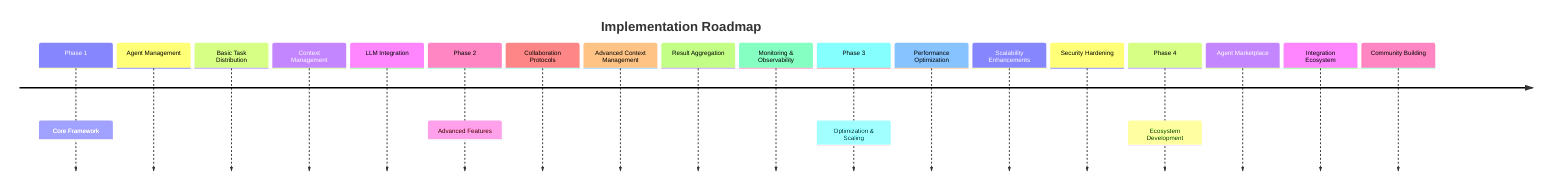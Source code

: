 timeline
    title Implementation Roadmap
    Phase 1 : Core Framework
              Agent Management
              Basic Task Distribution
              Context Management
              LLM Integration
    Phase 2 : Advanced Features
              Collaboration Protocols
              Advanced Context Management
              Result Aggregation
              Monitoring & Observability
    Phase 3 : Optimization & Scaling
              Performance Optimization
              Scalability Enhancements
              Security Hardening
    Phase 4 : Ecosystem Development
              Agent Marketplace
              Integration Ecosystem
              Community Building